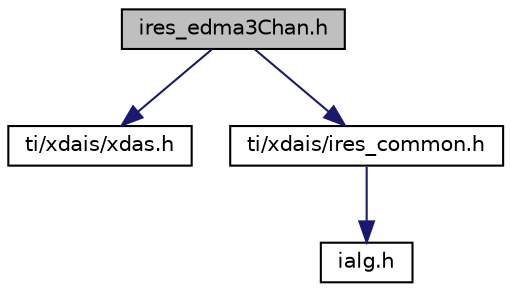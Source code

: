 digraph "ires_edma3Chan.h"
{
  edge [fontname="Helvetica",fontsize="10",labelfontname="Helvetica",labelfontsize="10"];
  node [fontname="Helvetica",fontsize="10",shape=record];
  Node1 [label="ires_edma3Chan.h",height=0.2,width=0.4,color="black", fillcolor="grey75", style="filled", fontcolor="black"];
  Node1 -> Node2 [color="midnightblue",fontsize="10",style="solid",fontname="Helvetica"];
  Node2 [label="ti/xdais/xdas.h",height=0.2,width=0.4,color="black", fillcolor="white", style="filled",URL="$xdas_8h.html",tooltip="This header defines all types and constants used in the XDAS interfaces. "];
  Node1 -> Node3 [color="midnightblue",fontsize="10",style="solid",fontname="Helvetica"];
  Node3 [label="ti/xdais/ires_common.h",height=0.2,width=0.4,color="black", fillcolor="white", style="filled",URL="$ires__common_8h.html",tooltip="IRES Resource Protocol Definitions - IRES Resource. "];
  Node3 -> Node4 [color="midnightblue",fontsize="10",style="solid",fontname="Helvetica"];
  Node4 [label="ialg.h",height=0.2,width=0.4,color="black", fillcolor="white", style="filled",URL="$ialg_8h.html",tooltip="This header defines all types, constants, and functions defined by XDAIS for algorithms. "];
}
